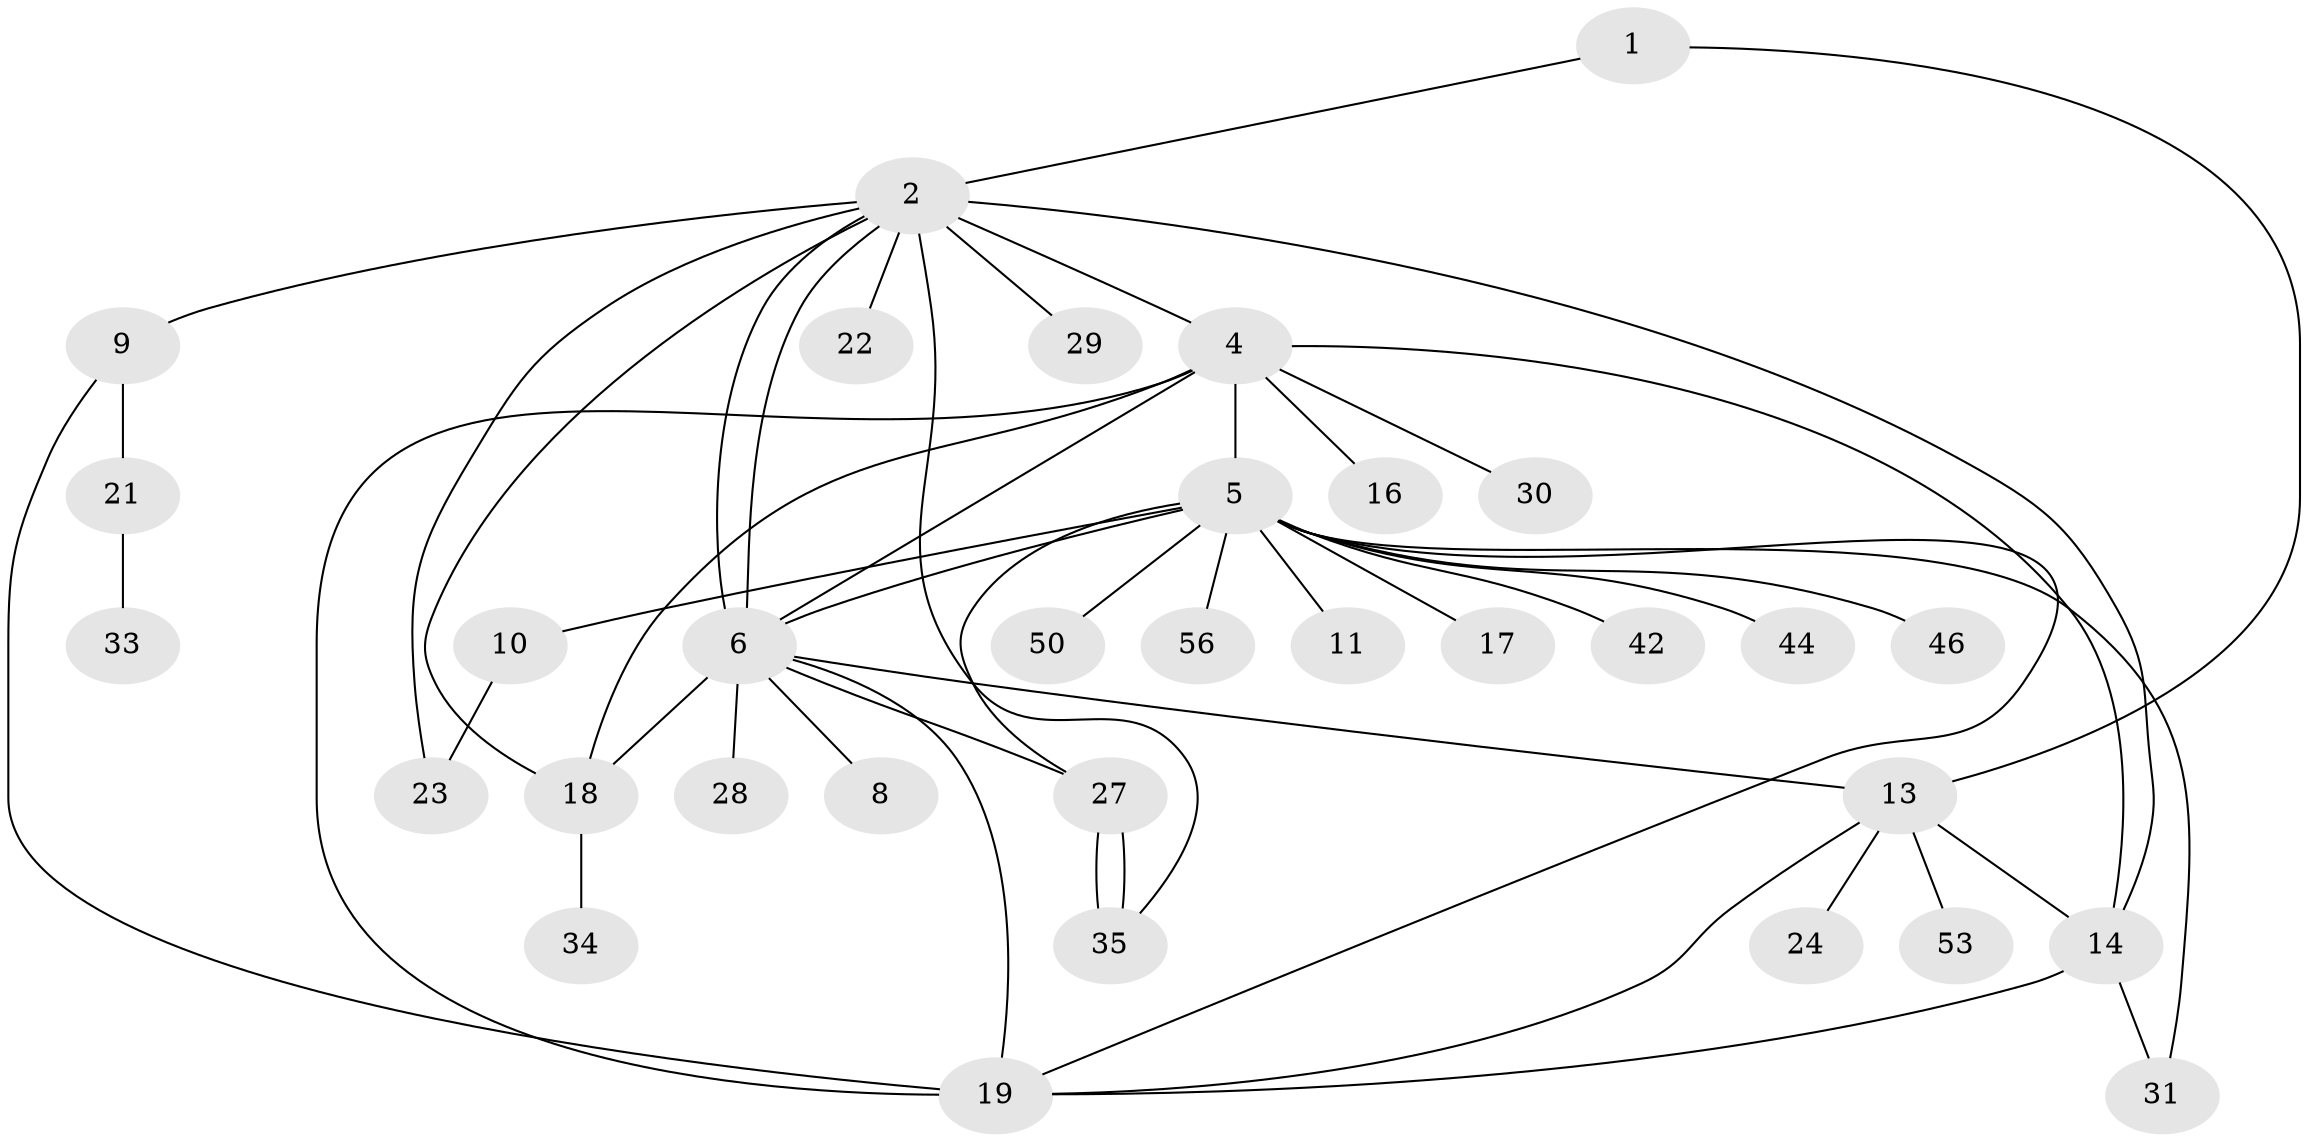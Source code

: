 // original degree distribution, {3: 0.12121212121212122, 9: 0.030303030303030304, 14: 0.030303030303030304, 21: 0.015151515151515152, 4: 0.045454545454545456, 1: 0.4696969696969697, 2: 0.22727272727272727, 6: 0.030303030303030304, 7: 0.015151515151515152, 5: 0.015151515151515152}
// Generated by graph-tools (version 1.1) at 2025/14/03/09/25 04:14:20]
// undirected, 33 vertices, 50 edges
graph export_dot {
graph [start="1"]
  node [color=gray90,style=filled];
  1 [super="+48"];
  2 [super="+3"];
  4 [super="+12+58+51+39+63+7+32"];
  5;
  6 [super="+54+64+40+52+49+57+15+25+20"];
  8;
  9;
  10;
  11;
  13;
  14 [super="+59+37"];
  16;
  17;
  18 [super="+26"];
  19 [super="+36"];
  21;
  22;
  23;
  24;
  27;
  28;
  29;
  30;
  31 [super="+60"];
  33;
  34;
  35;
  42;
  44;
  46;
  50;
  53;
  56;
  1 -- 2;
  1 -- 13;
  2 -- 4 [weight=3];
  2 -- 6 [weight=3];
  2 -- 6;
  2 -- 9;
  2 -- 23;
  2 -- 35;
  2 -- 22;
  2 -- 29 [weight=2];
  2 -- 14;
  2 -- 18;
  4 -- 5 [weight=2];
  4 -- 6 [weight=2];
  4 -- 19 [weight=2];
  4 -- 30;
  4 -- 18;
  4 -- 16;
  4 -- 14;
  5 -- 6;
  5 -- 10;
  5 -- 11;
  5 -- 17;
  5 -- 27;
  5 -- 31;
  5 -- 42;
  5 -- 44;
  5 -- 46;
  5 -- 50;
  5 -- 56;
  5 -- 19;
  6 -- 8;
  6 -- 27;
  6 -- 28;
  6 -- 13;
  6 -- 19;
  6 -- 18 [weight=2];
  9 -- 21;
  9 -- 19;
  10 -- 23;
  13 -- 14;
  13 -- 24;
  13 -- 53;
  13 -- 19;
  14 -- 31;
  14 -- 19;
  18 -- 34;
  21 -- 33;
  27 -- 35;
  27 -- 35;
}
